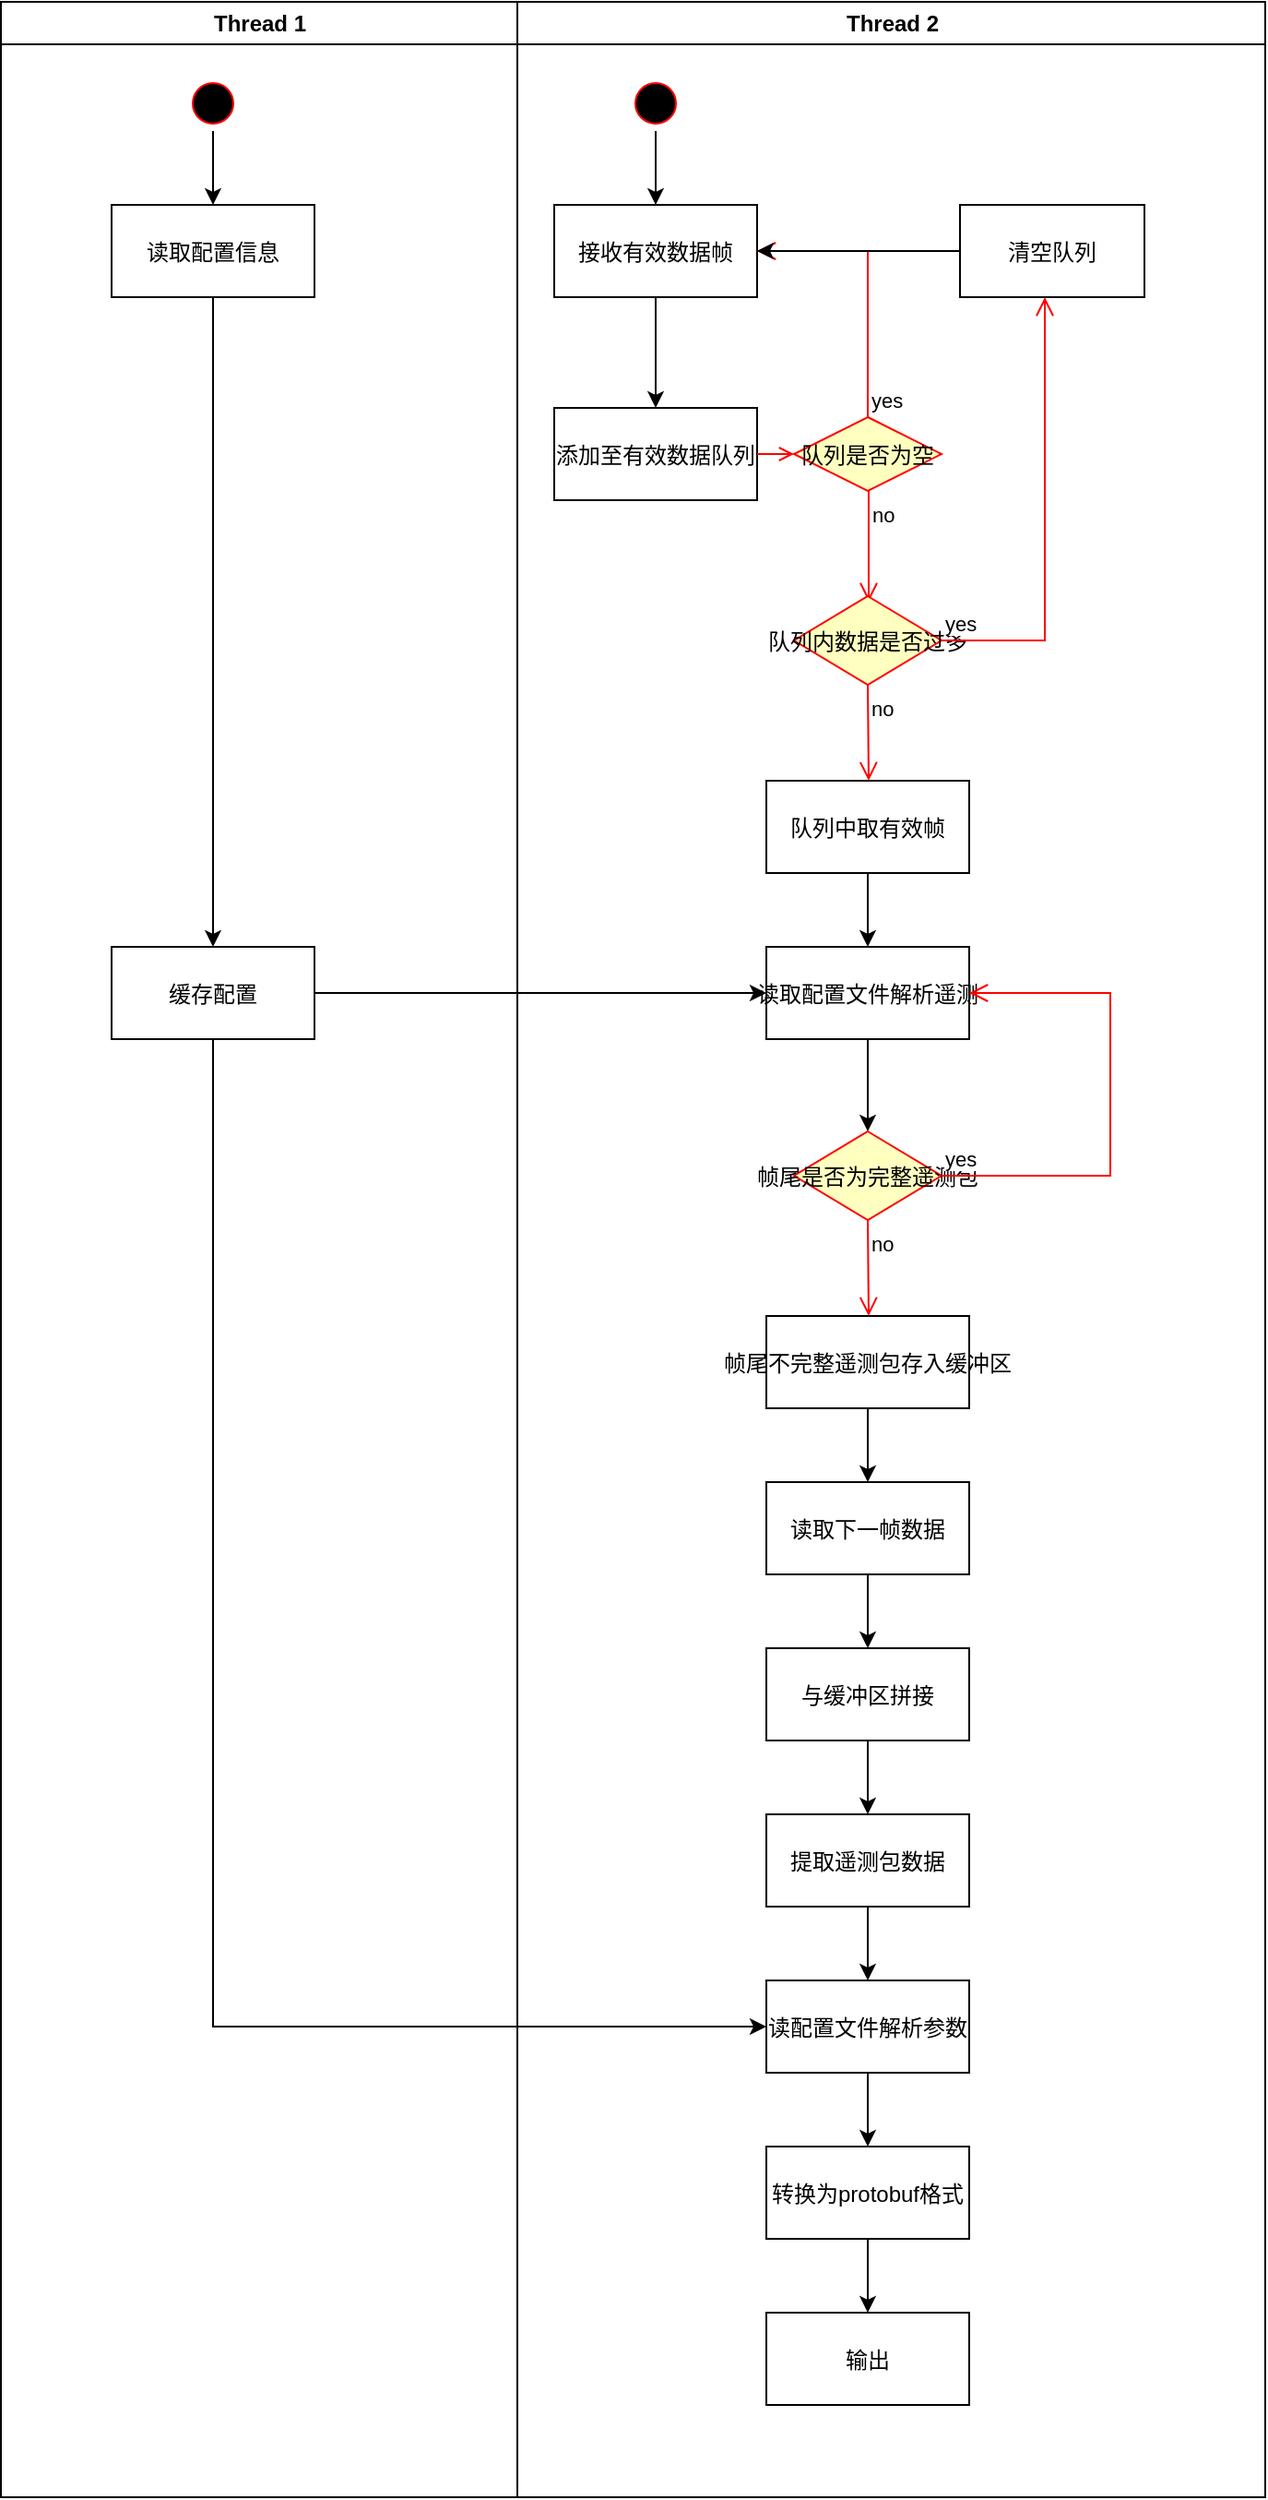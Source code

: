 <mxfile version="13.9.9" type="github">
  <diagram name="Page-1" id="e7e014a7-5840-1c2e-5031-d8a46d1fe8dd">
    <mxGraphModel dx="1211" dy="659" grid="1" gridSize="10" guides="1" tooltips="1" connect="1" arrows="1" fold="1" page="1" pageScale="1" pageWidth="1169" pageHeight="826" background="#ffffff" math="0" shadow="0">
      <root>
        <mxCell id="0" />
        <mxCell id="1" parent="0" />
        <mxCell id="2" value="Thread 1" style="swimlane;whiteSpace=wrap" parent="1" vertex="1" treatAsSingle="0">
          <mxGeometry x="164.5" y="128" width="280" height="1352" as="geometry" />
        </mxCell>
        <mxCell id="vnExJpaLnfHo_oPysjU4-41" style="edgeStyle=orthogonalEdgeStyle;rounded=0;orthogonalLoop=1;jettySize=auto;html=1;exitX=0.5;exitY=1;exitDx=0;exitDy=0;entryX=0.5;entryY=0;entryDx=0;entryDy=0;" edge="1" parent="2" source="5" target="7">
          <mxGeometry relative="1" as="geometry" />
        </mxCell>
        <mxCell id="5" value="" style="ellipse;shape=startState;fillColor=#000000;strokeColor=#ff0000;" parent="2" vertex="1">
          <mxGeometry x="100" y="40" width="30" height="30" as="geometry" />
        </mxCell>
        <mxCell id="vnExJpaLnfHo_oPysjU4-42" style="edgeStyle=orthogonalEdgeStyle;rounded=0;orthogonalLoop=1;jettySize=auto;html=1;exitX=0.5;exitY=1;exitDx=0;exitDy=0;" edge="1" parent="2" source="7" target="8">
          <mxGeometry relative="1" as="geometry" />
        </mxCell>
        <mxCell id="7" value="读取配置信息" style="" parent="2" vertex="1">
          <mxGeometry x="60" y="110" width="110" height="50" as="geometry" />
        </mxCell>
        <mxCell id="8" value="缓存配置" style="" parent="2" vertex="1">
          <mxGeometry x="60" y="512" width="110" height="50" as="geometry" />
        </mxCell>
        <mxCell id="3" value="Thread 2" style="swimlane;whiteSpace=wrap" parent="1" vertex="1" treatAsSingle="0">
          <mxGeometry x="444.5" y="128" width="405.5" height="1352" as="geometry" />
        </mxCell>
        <mxCell id="vnExJpaLnfHo_oPysjU4-43" style="edgeStyle=orthogonalEdgeStyle;rounded=0;orthogonalLoop=1;jettySize=auto;html=1;exitX=0.5;exitY=1;exitDx=0;exitDy=0;" edge="1" parent="3" source="13" target="15">
          <mxGeometry relative="1" as="geometry" />
        </mxCell>
        <mxCell id="13" value="" style="ellipse;shape=startState;fillColor=#000000;strokeColor=#ff0000;" parent="3" vertex="1">
          <mxGeometry x="60" y="40" width="30" height="30" as="geometry" />
        </mxCell>
        <mxCell id="vnExJpaLnfHo_oPysjU4-44" style="edgeStyle=orthogonalEdgeStyle;rounded=0;orthogonalLoop=1;jettySize=auto;html=1;entryX=0.5;entryY=0;entryDx=0;entryDy=0;" edge="1" parent="3" source="15" target="16">
          <mxGeometry relative="1" as="geometry" />
        </mxCell>
        <mxCell id="15" value="接收有效数据帧" style="" parent="3" vertex="1">
          <mxGeometry x="20" y="110" width="110" height="50" as="geometry" />
        </mxCell>
        <mxCell id="16" value="添加至有效数据队列" style="" parent="3" vertex="1">
          <mxGeometry x="20" y="220" width="110" height="50" as="geometry" />
        </mxCell>
        <mxCell id="21" value="队列是否为空" style="rhombus;fillColor=#ffffc0;strokeColor=#ff0000;" parent="3" vertex="1">
          <mxGeometry x="150" y="225" width="80" height="40" as="geometry" />
        </mxCell>
        <mxCell id="22" value="yes" style="edgeStyle=elbowEdgeStyle;elbow=horizontal;align=left;verticalAlign=bottom;endArrow=open;endSize=8;strokeColor=#FF0000;exitX=0.5;exitY=0;endFill=1;rounded=0;entryX=1;entryY=0.5;entryDx=0;entryDy=0;" parent="3" source="21" target="15" edge="1">
          <mxGeometry x="-1" relative="1" as="geometry">
            <mxPoint x="155" y="147.5" as="targetPoint" />
            <Array as="points">
              <mxPoint x="190" y="182" />
              <mxPoint x="190" y="180" />
            </Array>
          </mxGeometry>
        </mxCell>
        <mxCell id="23" value="no" style="edgeStyle=elbowEdgeStyle;elbow=horizontal;align=left;verticalAlign=top;endArrow=open;endSize=8;strokeColor=#FF0000;endFill=1;rounded=0" parent="3" source="21" edge="1">
          <mxGeometry x="-1" relative="1" as="geometry">
            <mxPoint x="190.5" y="325" as="targetPoint" />
          </mxGeometry>
        </mxCell>
        <mxCell id="24" value="" style="endArrow=open;strokeColor=#FF0000;endFill=1;rounded=0" parent="3" source="16" target="21" edge="1">
          <mxGeometry relative="1" as="geometry" />
        </mxCell>
        <mxCell id="vnExJpaLnfHo_oPysjU4-50" value="队列内数据是否过多" style="rhombus;fillColor=#ffffc0;strokeColor=#ff0000;" vertex="1" parent="3">
          <mxGeometry x="150" y="322" width="80" height="48" as="geometry" />
        </mxCell>
        <mxCell id="vnExJpaLnfHo_oPysjU4-54" style="edgeStyle=orthogonalEdgeStyle;rounded=0;orthogonalLoop=1;jettySize=auto;html=1;exitX=0;exitY=0.5;exitDx=0;exitDy=0;" edge="1" parent="3" source="vnExJpaLnfHo_oPysjU4-53" target="15">
          <mxGeometry relative="1" as="geometry" />
        </mxCell>
        <mxCell id="vnExJpaLnfHo_oPysjU4-53" value="清空队列" style="" vertex="1" parent="3">
          <mxGeometry x="240" y="110" width="100" height="50" as="geometry" />
        </mxCell>
        <mxCell id="vnExJpaLnfHo_oPysjU4-51" value="yes" style="edgeStyle=elbowEdgeStyle;elbow=horizontal;align=left;verticalAlign=bottom;endArrow=open;endSize=8;strokeColor=#FF0000;exitX=1;exitY=0.5;endFill=1;rounded=0;exitDx=0;exitDy=0;" edge="1" parent="3" source="vnExJpaLnfHo_oPysjU4-50" target="vnExJpaLnfHo_oPysjU4-53">
          <mxGeometry x="-1" relative="1" as="geometry">
            <mxPoint x="285.5" y="182" as="targetPoint" />
            <Array as="points">
              <mxPoint x="286" y="282" />
              <mxPoint x="265.5" y="172" />
              <mxPoint x="255.5" y="172" />
              <mxPoint x="255.5" y="232" />
              <mxPoint x="295.5" y="299" />
              <mxPoint x="295.5" y="297" />
            </Array>
            <mxPoint x="295.5" y="342" as="sourcePoint" />
          </mxGeometry>
        </mxCell>
        <mxCell id="vnExJpaLnfHo_oPysjU4-61" style="edgeStyle=orthogonalEdgeStyle;rounded=0;orthogonalLoop=1;jettySize=auto;html=1;exitX=0.5;exitY=1;exitDx=0;exitDy=0;" edge="1" parent="3" source="vnExJpaLnfHo_oPysjU4-60" target="vnExJpaLnfHo_oPysjU4-59">
          <mxGeometry relative="1" as="geometry" />
        </mxCell>
        <mxCell id="vnExJpaLnfHo_oPysjU4-60" value="队列中取有效帧" style="" vertex="1" parent="3">
          <mxGeometry x="135" y="422" width="110" height="50" as="geometry" />
        </mxCell>
        <mxCell id="vnExJpaLnfHo_oPysjU4-65" style="edgeStyle=orthogonalEdgeStyle;rounded=0;orthogonalLoop=1;jettySize=auto;html=1;exitX=0.5;exitY=1;exitDx=0;exitDy=0;entryX=0.5;entryY=0;entryDx=0;entryDy=0;" edge="1" parent="3" source="vnExJpaLnfHo_oPysjU4-59" target="vnExJpaLnfHo_oPysjU4-62">
          <mxGeometry relative="1" as="geometry" />
        </mxCell>
        <mxCell id="vnExJpaLnfHo_oPysjU4-59" value="读取配置文件解析遥测" style="" vertex="1" parent="3">
          <mxGeometry x="135" y="512" width="110" height="50" as="geometry" />
        </mxCell>
        <mxCell id="vnExJpaLnfHo_oPysjU4-62" value="帧尾是否为完整遥测包" style="rhombus;fillColor=#ffffc0;strokeColor=#ff0000;" vertex="1" parent="3">
          <mxGeometry x="150" y="612" width="80" height="48" as="geometry" />
        </mxCell>
        <mxCell id="vnExJpaLnfHo_oPysjU4-64" value="yes" style="edgeStyle=elbowEdgeStyle;elbow=horizontal;align=left;verticalAlign=bottom;endArrow=open;endSize=8;strokeColor=#FF0000;endFill=1;rounded=0;entryX=1;entryY=0.5;entryDx=0;entryDy=0;" edge="1" parent="3" source="vnExJpaLnfHo_oPysjU4-62" target="vnExJpaLnfHo_oPysjU4-59">
          <mxGeometry x="-1" relative="1" as="geometry">
            <mxPoint x="321.5" y="456" as="targetPoint" />
            <Array as="points">
              <mxPoint x="321.5" y="542" />
              <mxPoint x="321.5" y="578" />
              <mxPoint x="301" y="468" />
              <mxPoint x="291" y="468" />
              <mxPoint x="291" y="528" />
              <mxPoint x="331" y="595" />
              <mxPoint x="331" y="593" />
            </Array>
            <mxPoint x="265.5" y="642" as="sourcePoint" />
          </mxGeometry>
        </mxCell>
        <mxCell id="vnExJpaLnfHo_oPysjU4-67" style="edgeStyle=orthogonalEdgeStyle;rounded=0;orthogonalLoop=1;jettySize=auto;html=1;exitX=0.5;exitY=1;exitDx=0;exitDy=0;entryX=0.5;entryY=0;entryDx=0;entryDy=0;" edge="1" parent="3" source="vnExJpaLnfHo_oPysjU4-58" target="vnExJpaLnfHo_oPysjU4-57">
          <mxGeometry relative="1" as="geometry" />
        </mxCell>
        <mxCell id="vnExJpaLnfHo_oPysjU4-58" value="帧尾不完整遥测包存入缓冲区" style="" vertex="1" parent="3">
          <mxGeometry x="135" y="712" width="110" height="50" as="geometry" />
        </mxCell>
        <mxCell id="vnExJpaLnfHo_oPysjU4-70" style="edgeStyle=orthogonalEdgeStyle;rounded=0;orthogonalLoop=1;jettySize=auto;html=1;exitX=0.5;exitY=1;exitDx=0;exitDy=0;" edge="1" parent="3" source="vnExJpaLnfHo_oPysjU4-57" target="vnExJpaLnfHo_oPysjU4-56">
          <mxGeometry relative="1" as="geometry" />
        </mxCell>
        <mxCell id="vnExJpaLnfHo_oPysjU4-57" value="读取下一帧数据" style="" vertex="1" parent="3">
          <mxGeometry x="135" y="802" width="110" height="50" as="geometry" />
        </mxCell>
        <mxCell id="vnExJpaLnfHo_oPysjU4-71" style="edgeStyle=orthogonalEdgeStyle;rounded=0;orthogonalLoop=1;jettySize=auto;html=1;exitX=0.5;exitY=1;exitDx=0;exitDy=0;" edge="1" parent="3" source="vnExJpaLnfHo_oPysjU4-56" target="vnExJpaLnfHo_oPysjU4-68">
          <mxGeometry relative="1" as="geometry" />
        </mxCell>
        <mxCell id="vnExJpaLnfHo_oPysjU4-56" value="与缓冲区拼接" style="" vertex="1" parent="3">
          <mxGeometry x="135" y="892" width="110" height="50" as="geometry" />
        </mxCell>
        <mxCell id="vnExJpaLnfHo_oPysjU4-75" style="edgeStyle=orthogonalEdgeStyle;rounded=0;orthogonalLoop=1;jettySize=auto;html=1;exitX=0.5;exitY=1;exitDx=0;exitDy=0;entryX=0.5;entryY=0;entryDx=0;entryDy=0;" edge="1" parent="3" source="vnExJpaLnfHo_oPysjU4-69" target="vnExJpaLnfHo_oPysjU4-72">
          <mxGeometry relative="1" as="geometry" />
        </mxCell>
        <mxCell id="vnExJpaLnfHo_oPysjU4-69" value="读配置文件解析参数" style="" vertex="1" parent="3">
          <mxGeometry x="135" y="1072" width="110" height="50" as="geometry" />
        </mxCell>
        <mxCell id="vnExJpaLnfHo_oPysjU4-74" style="edgeStyle=orthogonalEdgeStyle;rounded=0;orthogonalLoop=1;jettySize=auto;html=1;exitX=0.5;exitY=1;exitDx=0;exitDy=0;entryX=0.5;entryY=0;entryDx=0;entryDy=0;" edge="1" parent="3" source="vnExJpaLnfHo_oPysjU4-68" target="vnExJpaLnfHo_oPysjU4-69">
          <mxGeometry relative="1" as="geometry" />
        </mxCell>
        <mxCell id="vnExJpaLnfHo_oPysjU4-68" value="提取遥测包数据" style="" vertex="1" parent="3">
          <mxGeometry x="135" y="982" width="110" height="50" as="geometry" />
        </mxCell>
        <mxCell id="vnExJpaLnfHo_oPysjU4-76" style="edgeStyle=orthogonalEdgeStyle;rounded=0;orthogonalLoop=1;jettySize=auto;html=1;exitX=0.5;exitY=1;exitDx=0;exitDy=0;entryX=0.5;entryY=0;entryDx=0;entryDy=0;" edge="1" parent="3" source="vnExJpaLnfHo_oPysjU4-72" target="vnExJpaLnfHo_oPysjU4-73">
          <mxGeometry relative="1" as="geometry" />
        </mxCell>
        <mxCell id="vnExJpaLnfHo_oPysjU4-72" value="转换为protobuf格式" style="" vertex="1" parent="3">
          <mxGeometry x="135" y="1162" width="110" height="50" as="geometry" />
        </mxCell>
        <mxCell id="vnExJpaLnfHo_oPysjU4-73" value="输出" style="" vertex="1" parent="3">
          <mxGeometry x="135" y="1252" width="110" height="50" as="geometry" />
        </mxCell>
        <mxCell id="vnExJpaLnfHo_oPysjU4-55" value="no" style="edgeStyle=elbowEdgeStyle;elbow=horizontal;align=left;verticalAlign=top;endArrow=open;endSize=8;strokeColor=#FF0000;endFill=1;rounded=0;exitX=0.5;exitY=1;exitDx=0;exitDy=0;" edge="1" parent="1" source="vnExJpaLnfHo_oPysjU4-50">
          <mxGeometry x="-1" relative="1" as="geometry">
            <mxPoint x="635" y="550" as="targetPoint" />
            <mxPoint x="650" y="540" as="sourcePoint" />
            <Array as="points">
              <mxPoint x="635" y="570" />
              <mxPoint x="635" y="600" />
              <mxPoint x="635" y="530" />
              <mxPoint x="640" y="500" />
            </Array>
          </mxGeometry>
        </mxCell>
        <mxCell id="vnExJpaLnfHo_oPysjU4-66" value="no" style="edgeStyle=elbowEdgeStyle;elbow=horizontal;align=left;verticalAlign=top;endArrow=open;endSize=8;strokeColor=#FF0000;endFill=1;rounded=0;exitX=0.5;exitY=1;exitDx=0;exitDy=0;" edge="1" parent="1" source="vnExJpaLnfHo_oPysjU4-62">
          <mxGeometry x="-1" relative="1" as="geometry">
            <mxPoint x="635" y="840" as="targetPoint" />
            <mxPoint x="650" y="820" as="sourcePoint" />
            <Array as="points">
              <mxPoint x="635" y="840" />
              <mxPoint x="635" y="810" />
              <mxPoint x="650.5" y="892" />
              <mxPoint x="650.5" y="922" />
              <mxPoint x="650.5" y="852" />
              <mxPoint x="655.5" y="822" />
            </Array>
          </mxGeometry>
        </mxCell>
        <mxCell id="vnExJpaLnfHo_oPysjU4-77" style="edgeStyle=orthogonalEdgeStyle;rounded=0;orthogonalLoop=1;jettySize=auto;html=1;exitX=1;exitY=0.5;exitDx=0;exitDy=0;entryX=0;entryY=0.5;entryDx=0;entryDy=0;" edge="1" parent="1" source="8" target="vnExJpaLnfHo_oPysjU4-59">
          <mxGeometry relative="1" as="geometry">
            <mxPoint x="390" y="680" as="targetPoint" />
          </mxGeometry>
        </mxCell>
        <mxCell id="vnExJpaLnfHo_oPysjU4-78" style="edgeStyle=orthogonalEdgeStyle;rounded=0;orthogonalLoop=1;jettySize=auto;html=1;exitX=0.5;exitY=1;exitDx=0;exitDy=0;entryX=0;entryY=0.5;entryDx=0;entryDy=0;" edge="1" parent="1" source="8" target="vnExJpaLnfHo_oPysjU4-69">
          <mxGeometry relative="1" as="geometry">
            <mxPoint x="490" y="990" as="targetPoint" />
          </mxGeometry>
        </mxCell>
      </root>
    </mxGraphModel>
  </diagram>
</mxfile>
